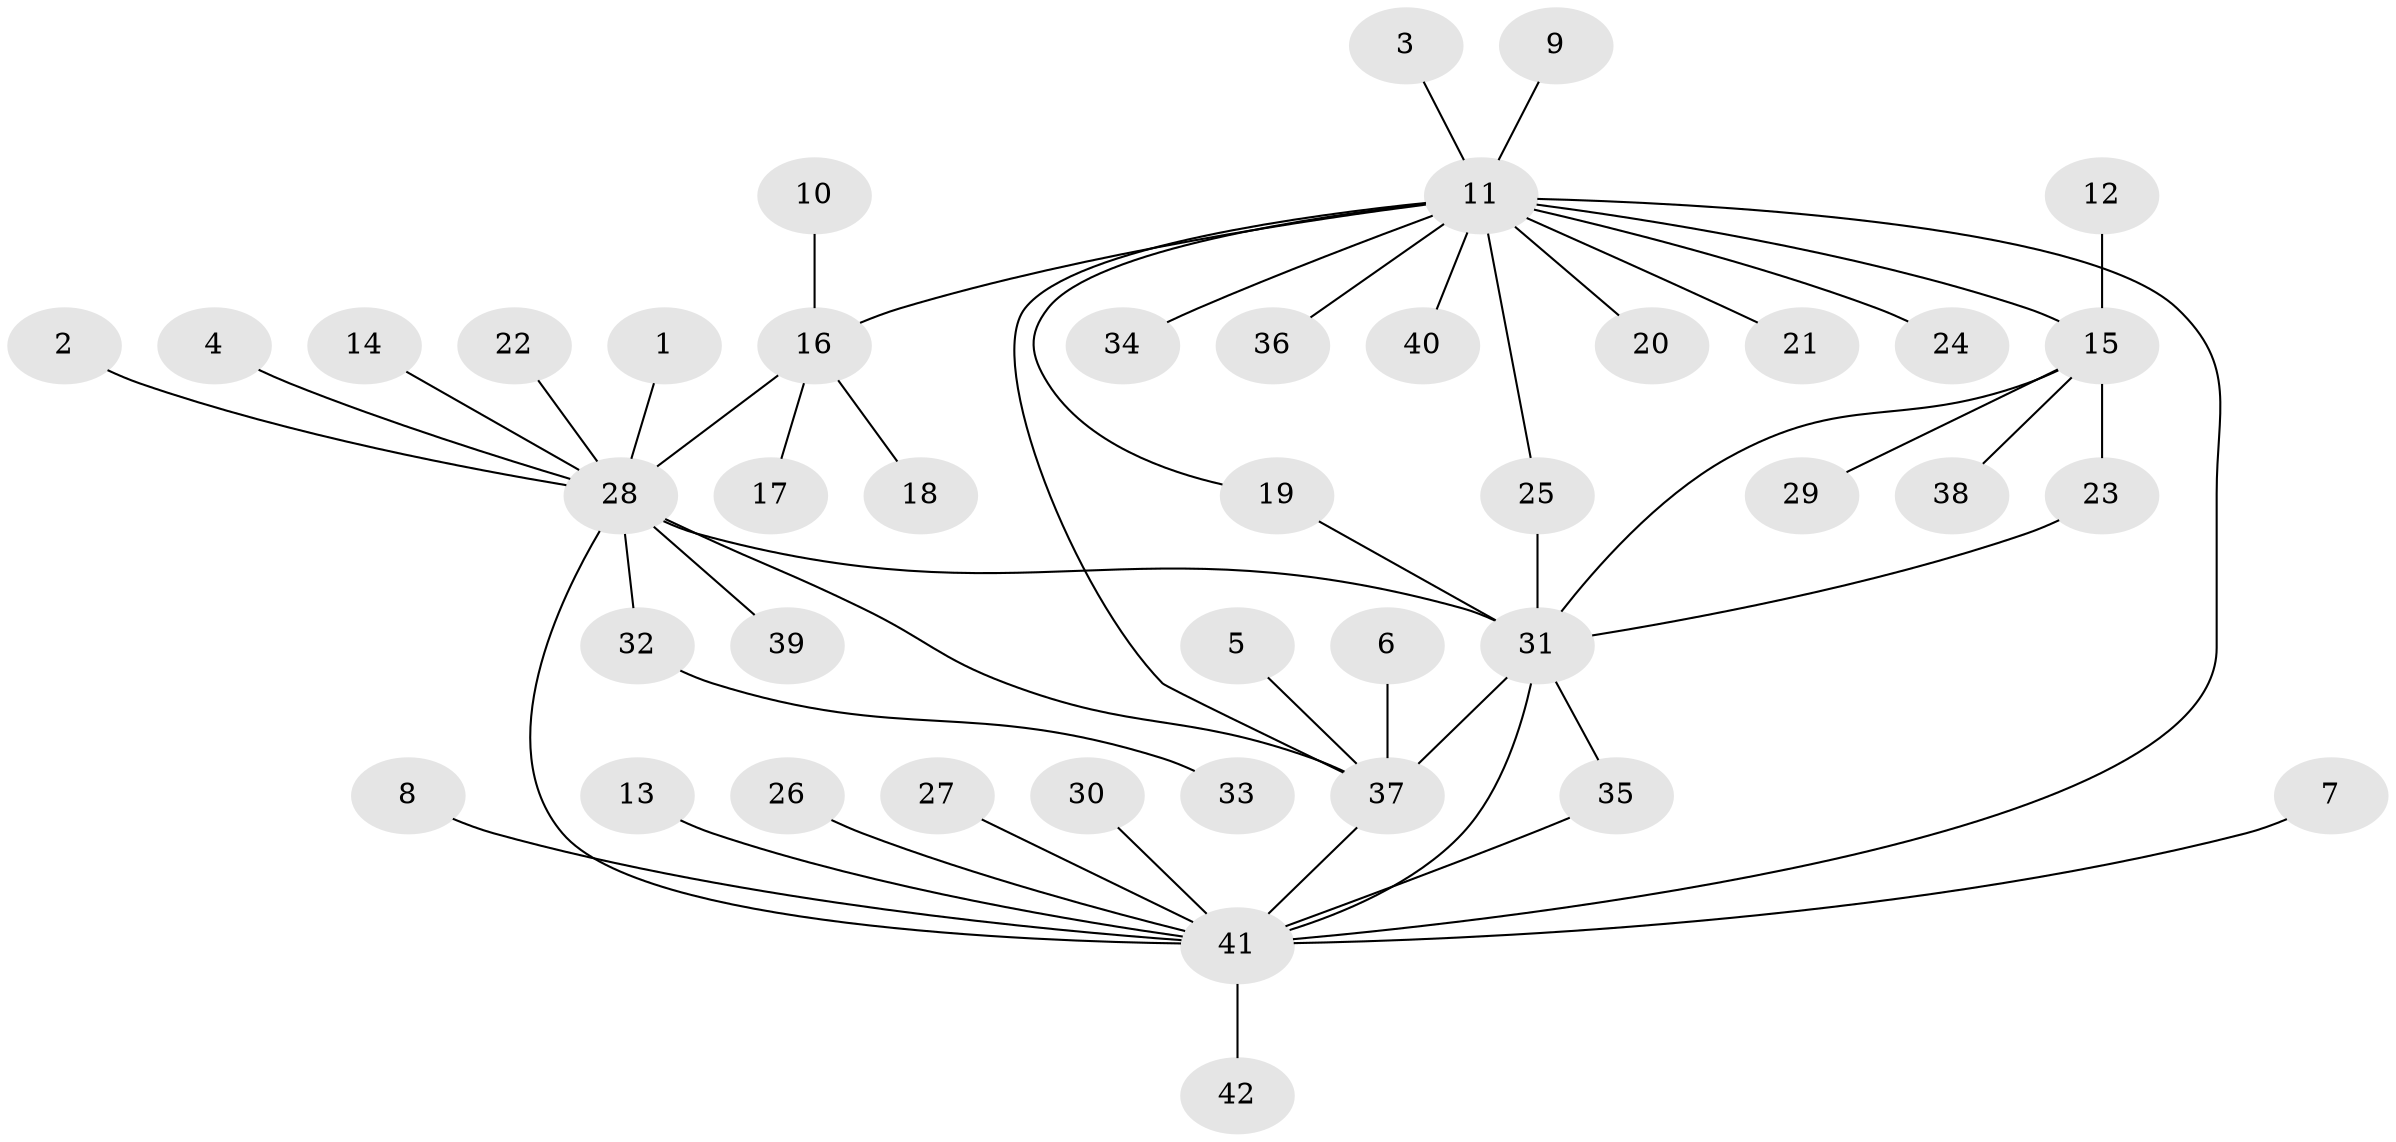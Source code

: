 // original degree distribution, {10: 0.012048192771084338, 4: 0.060240963855421686, 6: 0.024096385542168676, 9: 0.012048192771084338, 13: 0.012048192771084338, 7: 0.03614457831325301, 5: 0.060240963855421686, 11: 0.012048192771084338, 15: 0.012048192771084338, 3: 0.03614457831325301, 2: 0.10843373493975904, 1: 0.6144578313253012}
// Generated by graph-tools (version 1.1) at 2025/50/03/09/25 03:50:35]
// undirected, 42 vertices, 51 edges
graph export_dot {
graph [start="1"]
  node [color=gray90,style=filled];
  1;
  2;
  3;
  4;
  5;
  6;
  7;
  8;
  9;
  10;
  11;
  12;
  13;
  14;
  15;
  16;
  17;
  18;
  19;
  20;
  21;
  22;
  23;
  24;
  25;
  26;
  27;
  28;
  29;
  30;
  31;
  32;
  33;
  34;
  35;
  36;
  37;
  38;
  39;
  40;
  41;
  42;
  1 -- 28 [weight=1.0];
  2 -- 28 [weight=1.0];
  3 -- 11 [weight=1.0];
  4 -- 28 [weight=1.0];
  5 -- 37 [weight=1.0];
  6 -- 37 [weight=3.0];
  7 -- 41 [weight=1.0];
  8 -- 41 [weight=1.0];
  9 -- 11 [weight=1.0];
  10 -- 16 [weight=1.0];
  11 -- 15 [weight=1.0];
  11 -- 16 [weight=1.0];
  11 -- 19 [weight=1.0];
  11 -- 20 [weight=1.0];
  11 -- 21 [weight=1.0];
  11 -- 24 [weight=1.0];
  11 -- 25 [weight=1.0];
  11 -- 34 [weight=1.0];
  11 -- 36 [weight=1.0];
  11 -- 37 [weight=1.0];
  11 -- 40 [weight=1.0];
  11 -- 41 [weight=1.0];
  12 -- 15 [weight=1.0];
  13 -- 41 [weight=1.0];
  14 -- 28 [weight=1.0];
  15 -- 23 [weight=2.0];
  15 -- 29 [weight=1.0];
  15 -- 31 [weight=2.0];
  15 -- 38 [weight=1.0];
  16 -- 17 [weight=1.0];
  16 -- 18 [weight=1.0];
  16 -- 28 [weight=3.0];
  19 -- 31 [weight=1.0];
  22 -- 28 [weight=1.0];
  23 -- 31 [weight=1.0];
  25 -- 31 [weight=1.0];
  26 -- 41 [weight=1.0];
  27 -- 41 [weight=1.0];
  28 -- 31 [weight=1.0];
  28 -- 32 [weight=1.0];
  28 -- 37 [weight=1.0];
  28 -- 39 [weight=1.0];
  28 -- 41 [weight=1.0];
  30 -- 41 [weight=1.0];
  31 -- 35 [weight=1.0];
  31 -- 37 [weight=1.0];
  31 -- 41 [weight=2.0];
  32 -- 33 [weight=1.0];
  35 -- 41 [weight=1.0];
  37 -- 41 [weight=1.0];
  41 -- 42 [weight=1.0];
}
